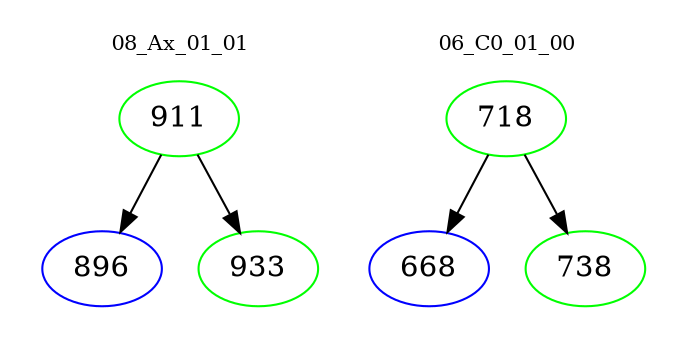 digraph{
subgraph cluster_0 {
color = white
label = "08_Ax_01_01";
fontsize=10;
T0_911 [label="911", color="green"]
T0_911 -> T0_896 [color="black"]
T0_896 [label="896", color="blue"]
T0_911 -> T0_933 [color="black"]
T0_933 [label="933", color="green"]
}
subgraph cluster_1 {
color = white
label = "06_C0_01_00";
fontsize=10;
T1_718 [label="718", color="green"]
T1_718 -> T1_668 [color="black"]
T1_668 [label="668", color="blue"]
T1_718 -> T1_738 [color="black"]
T1_738 [label="738", color="green"]
}
}
